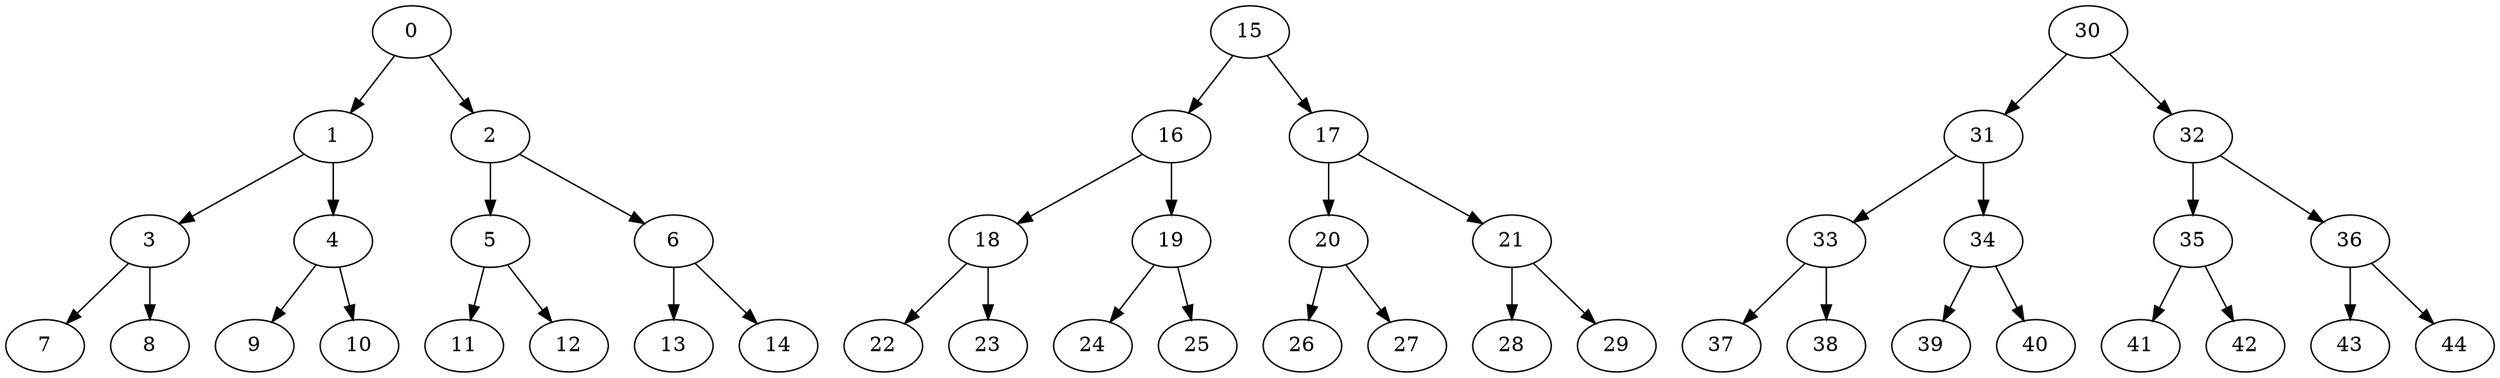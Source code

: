 strict digraph  {
0;
1;
2;
3;
4;
5;
6;
7;
8;
9;
10;
11;
12;
13;
14;
15;
16;
17;
18;
19;
20;
21;
22;
23;
24;
25;
26;
27;
28;
29;
30;
31;
32;
33;
34;
35;
36;
37;
38;
39;
40;
41;
42;
43;
44;
0 -> 1;
0 -> 2;
1 -> 3;
1 -> 4;
2 -> 5;
2 -> 6;
3 -> 7;
3 -> 8;
4 -> 9;
4 -> 10;
5 -> 11;
5 -> 12;
6 -> 13;
6 -> 14;
15 -> 16;
15 -> 17;
16 -> 18;
16 -> 19;
17 -> 20;
17 -> 21;
18 -> 22;
18 -> 23;
19 -> 24;
19 -> 25;
20 -> 26;
20 -> 27;
21 -> 28;
21 -> 29;
30 -> 31;
30 -> 32;
31 -> 33;
31 -> 34;
32 -> 35;
32 -> 36;
33 -> 37;
33 -> 38;
34 -> 39;
34 -> 40;
35 -> 41;
35 -> 42;
36 -> 43;
36 -> 44;
}
